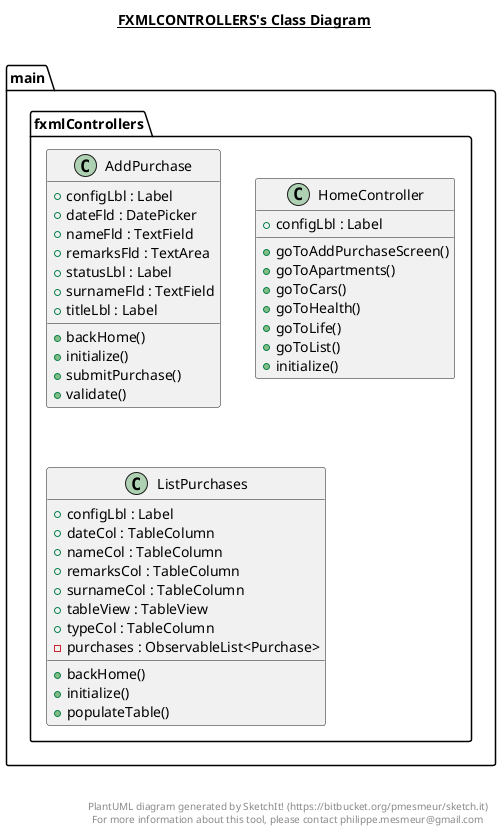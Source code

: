 @startuml

title __FXMLCONTROLLERS's Class Diagram__\n

  namespace main {
    namespace fxmlControllers {
      class main.fxmlControllers.AddPurchase {
          + configLbl : Label
          + dateFld : DatePicker
          + nameFld : TextField
          + remarksFld : TextArea
          + statusLbl : Label
          + surnameFld : TextField
          + titleLbl : Label
          + backHome()
          + initialize()
          + submitPurchase()
          + validate()
      }
    }
  }
  

  namespace main {
    namespace fxmlControllers {
      class main.fxmlControllers.HomeController {
          + configLbl : Label
          + goToAddPurchaseScreen()
          + goToApartments()
          + goToCars()
          + goToHealth()
          + goToLife()
          + goToList()
          + initialize()
      }
    }
  }
  

  namespace main {
    namespace fxmlControllers {
      class main.fxmlControllers.ListPurchases {
          + configLbl : Label
          + dateCol : TableColumn
          + nameCol : TableColumn
          + remarksCol : TableColumn
          + surnameCol : TableColumn
          + tableView : TableView
          + typeCol : TableColumn
          - purchases : ObservableList<Purchase>
          + backHome()
          + initialize()
          + populateTable()
      }
    }
  }
  



right footer


PlantUML diagram generated by SketchIt! (https://bitbucket.org/pmesmeur/sketch.it)
For more information about this tool, please contact philippe.mesmeur@gmail.com
endfooter

@enduml
